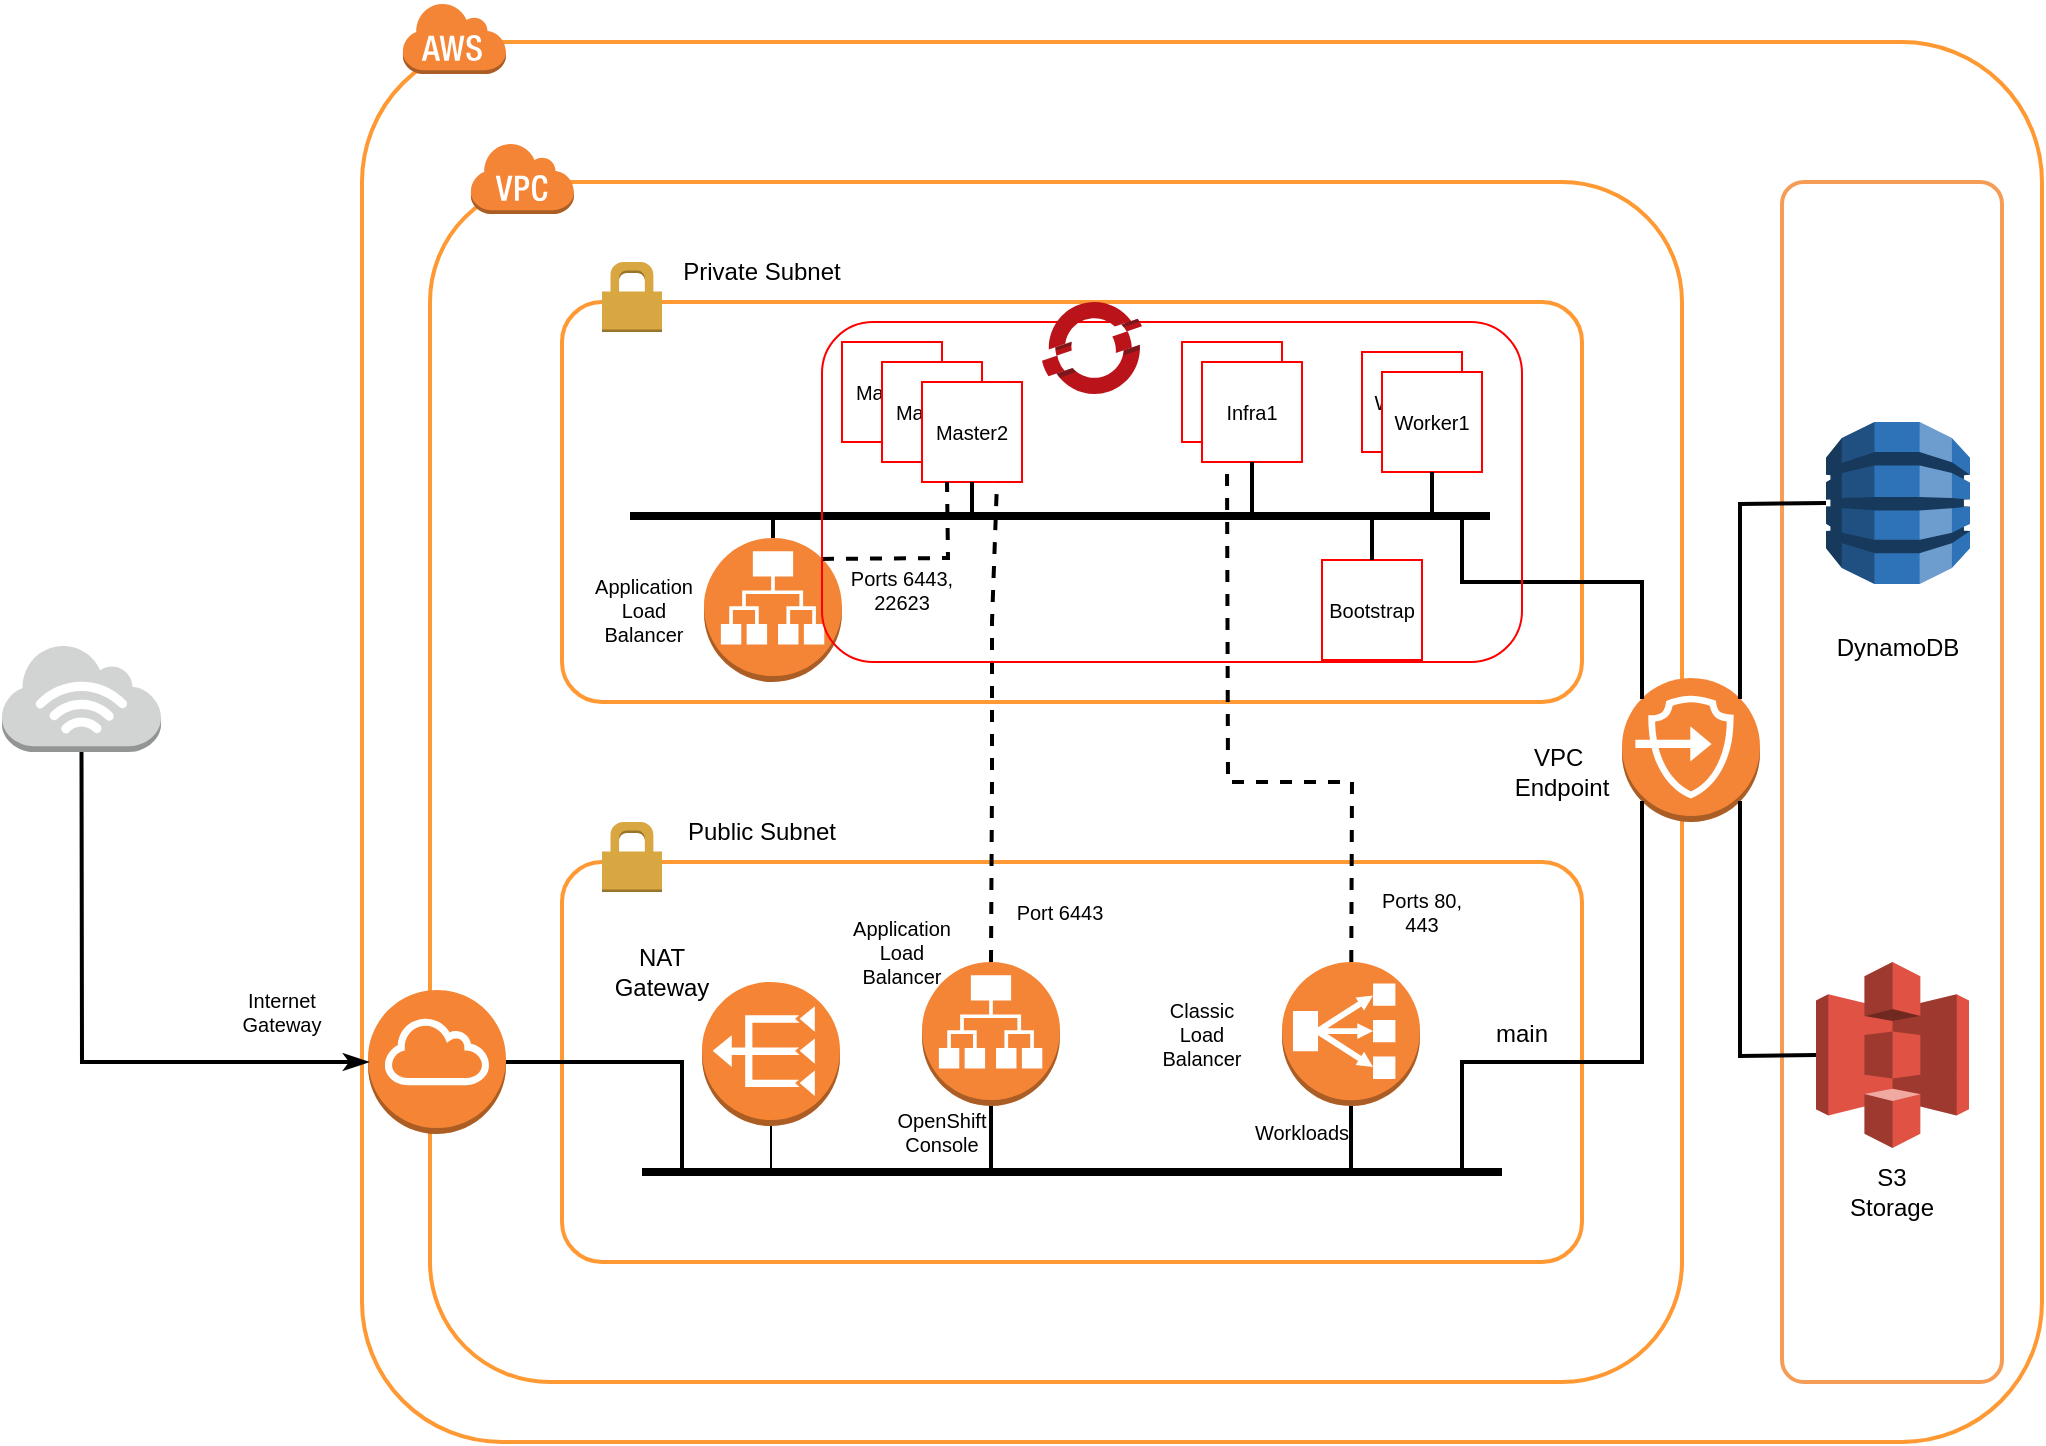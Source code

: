 <mxfile>
    <diagram id="Rc5hr2WGM002AqjLndv9" name="Page-1">
        <mxGraphModel dx="852" dy="841" grid="1" gridSize="10" guides="1" tooltips="1" connect="1" arrows="1" fold="1" page="1" pageScale="1" pageWidth="827" pageHeight="1169" math="0" shadow="0">
            <root>
                <mxCell id="0"/>
                <object label="Base" id="1">
                    <mxCell style="" parent="0"/>
                </object>
                <mxCell id="4" value="" style="rounded=1;arcSize=10;dashed=0;fillColor=none;gradientColor=none;strokeWidth=2;strokeColor=#FF9933;" parent="1" vertex="1">
                    <mxGeometry x="280" y="230" width="840" height="700" as="geometry"/>
                </mxCell>
                <mxCell id="5" value="" style="dashed=0;html=1;shape=mxgraph.aws3.cloud;fillColor=#F58536;gradientColor=none;dashed=0;" parent="1" vertex="1">
                    <mxGeometry x="300" y="210" width="52" height="36" as="geometry"/>
                </mxCell>
                <mxCell id="8" value="" style="outlineConnect=0;dashed=0;verticalLabelPosition=bottom;verticalAlign=top;align=center;html=1;shape=mxgraph.aws3.internet_3;fillColor=#D2D3D3;gradientColor=none;" parent="1" vertex="1">
                    <mxGeometry x="100" y="531" width="79.5" height="54" as="geometry"/>
                </mxCell>
                <mxCell id="41" value="" style="rounded=1;arcSize=10;strokeColor=#F59D56;fillColor=none;gradientColor=none;strokeWidth=2;" parent="1" vertex="1">
                    <mxGeometry x="990" y="300" width="110" height="600" as="geometry"/>
                </mxCell>
                <mxCell id="84" value="" style="endArrow=none;html=1;entryX=0.5;entryY=1;entryDx=0;entryDy=0;entryPerimeter=0;" edge="1" parent="1" source="28" target="23">
                    <mxGeometry width="50" height="50" relative="1" as="geometry">
                        <mxPoint x="150" y="850" as="sourcePoint"/>
                        <mxPoint x="200" y="800" as="targetPoint"/>
                    </mxGeometry>
                </mxCell>
                <object label="VPC" id="9">
                    <mxCell style="" parent="0"/>
                </object>
                <mxCell id="14" value="" style="rounded=1;arcSize=10;dashed=0;fillColor=none;gradientColor=none;strokeWidth=2;strokeColor=#FF9933;" parent="9" vertex="1">
                    <mxGeometry x="314" y="300" width="626" height="600" as="geometry"/>
                </mxCell>
                <mxCell id="15" value="" style="dashed=0;html=1;shape=mxgraph.aws3.virtual_private_cloud;fillColor=#F58536;gradientColor=none;dashed=0;" parent="9" vertex="1">
                    <mxGeometry x="334" y="280" width="52" height="36" as="geometry"/>
                </mxCell>
                <object label="Networking" id="16">
                    <mxCell parent="0"/>
                </object>
                <mxCell id="17" value="" style="rounded=1;arcSize=10;dashed=0;fillColor=none;gradientColor=none;strokeWidth=2;strokeColor=#FF9933;" parent="16" vertex="1">
                    <mxGeometry x="380" y="360" width="510" height="200" as="geometry"/>
                </mxCell>
                <mxCell id="18" value="" style="dashed=0;html=1;shape=mxgraph.aws3.permissions;fillColor=#D9A741;gradientColor=none;dashed=0;" parent="16" vertex="1">
                    <mxGeometry x="400" y="340" width="30" height="35" as="geometry"/>
                </mxCell>
                <mxCell id="19" value="" style="rounded=1;arcSize=10;dashed=0;fillColor=none;gradientColor=none;strokeWidth=2;strokeColor=#FF9933;" parent="16" vertex="1">
                    <mxGeometry x="380" y="640" width="510" height="200" as="geometry"/>
                </mxCell>
                <mxCell id="20" value="" style="dashed=0;html=1;shape=mxgraph.aws3.permissions;fillColor=#D9A741;gradientColor=none;dashed=0;" parent="16" vertex="1">
                    <mxGeometry x="400" y="620" width="30" height="35" as="geometry"/>
                </mxCell>
                <mxCell id="21" value="Private Subnet" style="text;html=1;strokeColor=none;fillColor=none;align=center;verticalAlign=middle;whiteSpace=wrap;rounded=0;" parent="16" vertex="1">
                    <mxGeometry x="430" y="330" width="100" height="30" as="geometry"/>
                </mxCell>
                <mxCell id="22" value="Public Subnet" style="text;html=1;strokeColor=none;fillColor=none;align=center;verticalAlign=middle;whiteSpace=wrap;rounded=0;" parent="16" vertex="1">
                    <mxGeometry x="430" y="610" width="100" height="30" as="geometry"/>
                </mxCell>
                <mxCell id="23" value="" style="outlineConnect=0;dashed=0;verticalLabelPosition=bottom;verticalAlign=top;align=center;html=1;shape=mxgraph.aws3.vpc_nat_gateway;fillColor=#F58534;gradientColor=none;flipV=0;flipH=1;" parent="16" vertex="1">
                    <mxGeometry x="450" y="700" width="69" height="72" as="geometry"/>
                </mxCell>
                <mxCell id="24" value="" style="outlineConnect=0;dashed=0;verticalLabelPosition=bottom;verticalAlign=top;align=center;html=1;shape=mxgraph.aws3.internet_gateway;fillColor=#F58534;gradientColor=none;" parent="16" vertex="1">
                    <mxGeometry x="283" y="704" width="69" height="72" as="geometry"/>
                </mxCell>
                <mxCell id="25" value="NAT Gateway" style="text;html=1;strokeColor=none;fillColor=none;align=center;verticalAlign=middle;whiteSpace=wrap;rounded=0;" parent="16" vertex="1">
                    <mxGeometry x="400" y="680" width="60" height="30" as="geometry"/>
                </mxCell>
                <mxCell id="27" value="" style="line;strokeWidth=4;html=1;perimeter=backbonePerimeter;points=[];outlineConnect=0;" parent="16" vertex="1">
                    <mxGeometry x="414" y="462" width="430" height="10" as="geometry"/>
                </mxCell>
                <mxCell id="28" value="" style="line;strokeWidth=4;html=1;perimeter=backbonePerimeter;points=[];outlineConnect=0;" parent="16" vertex="1">
                    <mxGeometry x="420" y="790" width="430" height="10" as="geometry"/>
                </mxCell>
                <mxCell id="30" value="" style="endArrow=classicThin;html=1;rounded=0;entryX=0;entryY=0.5;entryDx=0;entryDy=0;entryPerimeter=0;exitX=0.5;exitY=1;exitDx=0;exitDy=0;exitPerimeter=0;endFill=1;strokeWidth=2;" parent="16" source="8" target="24" edge="1">
                    <mxGeometry width="50" height="50" relative="1" as="geometry">
                        <mxPoint x="160" y="740" as="sourcePoint"/>
                        <mxPoint x="210" y="690" as="targetPoint"/>
                        <Array as="points">
                            <mxPoint x="140" y="740"/>
                        </Array>
                    </mxGeometry>
                </mxCell>
                <mxCell id="31" value="" style="endArrow=none;html=1;rounded=0;entryX=1;entryY=0.5;entryDx=0;entryDy=0;entryPerimeter=0;strokeWidth=2;" parent="16" source="28" target="24" edge="1">
                    <mxGeometry width="50" height="50" relative="1" as="geometry">
                        <mxPoint x="170" y="870" as="sourcePoint"/>
                        <mxPoint x="220" y="820" as="targetPoint"/>
                        <Array as="points">
                            <mxPoint x="440" y="740"/>
                        </Array>
                    </mxGeometry>
                </mxCell>
                <mxCell id="32" value="" style="outlineConnect=0;dashed=0;verticalLabelPosition=bottom;verticalAlign=top;align=center;html=1;shape=mxgraph.aws3.endpoints;fillColor=#F58536;gradientColor=none;" parent="16" vertex="1">
                    <mxGeometry x="910" y="548" width="69" height="72" as="geometry"/>
                </mxCell>
                <mxCell id="33" value="" style="outlineConnect=0;dashed=0;verticalLabelPosition=bottom;verticalAlign=top;align=center;html=1;shape=mxgraph.aws3.classic_load_balancer;fillColor=#F58536;gradientColor=none;" parent="16" vertex="1">
                    <mxGeometry x="740" y="690" width="69" height="72" as="geometry"/>
                </mxCell>
                <mxCell id="34" value="" style="outlineConnect=0;dashed=0;verticalLabelPosition=bottom;verticalAlign=top;align=center;html=1;shape=mxgraph.aws3.application_load_balancer;fillColor=#F58536;gradientColor=none;" parent="16" vertex="1">
                    <mxGeometry x="560" y="690" width="69" height="72" as="geometry"/>
                </mxCell>
                <mxCell id="35" value="" style="outlineConnect=0;dashed=0;verticalLabelPosition=bottom;verticalAlign=top;align=center;html=1;shape=mxgraph.aws3.application_load_balancer;fillColor=#F58536;gradientColor=none;" parent="16" vertex="1">
                    <mxGeometry x="451" y="478" width="69" height="72" as="geometry"/>
                </mxCell>
                <mxCell id="37" value="" style="endArrow=none;html=1;rounded=0;strokeWidth=2;entryX=0.145;entryY=0.145;entryDx=0;entryDy=0;entryPerimeter=0;" parent="16" source="27" target="32" edge="1">
                    <mxGeometry width="50" height="50" relative="1" as="geometry">
                        <mxPoint x="790" y="620" as="sourcePoint"/>
                        <mxPoint x="840" y="570" as="targetPoint"/>
                        <Array as="points">
                            <mxPoint x="830" y="500"/>
                            <mxPoint x="920" y="500"/>
                        </Array>
                    </mxGeometry>
                </mxCell>
                <mxCell id="38" value="" style="endArrow=none;html=1;rounded=0;strokeWidth=2;entryX=0.145;entryY=0.855;entryDx=0;entryDy=0;entryPerimeter=0;" parent="16" source="28" target="32" edge="1">
                    <mxGeometry width="50" height="50" relative="1" as="geometry">
                        <mxPoint x="800" y="760" as="sourcePoint"/>
                        <mxPoint x="850" y="710" as="targetPoint"/>
                        <Array as="points">
                            <mxPoint x="830" y="740"/>
                            <mxPoint x="920" y="740"/>
                        </Array>
                    </mxGeometry>
                </mxCell>
                <mxCell id="39" value="VPC&amp;nbsp;&lt;br&gt;Endpoint" style="text;html=1;strokeColor=none;fillColor=none;align=center;verticalAlign=middle;whiteSpace=wrap;rounded=0;" parent="16" vertex="1">
                    <mxGeometry x="850" y="580" width="60" height="30" as="geometry"/>
                </mxCell>
                <mxCell id="45" value="" style="outlineConnect=0;dashed=0;verticalLabelPosition=bottom;verticalAlign=top;align=center;html=1;shape=mxgraph.aws3.s3;fillColor=#E05243;gradientColor=none;strokeColor=#FF9933;" parent="16" vertex="1">
                    <mxGeometry x="1007" y="690" width="76.5" height="93" as="geometry"/>
                </mxCell>
                <mxCell id="46" value="S3 Storage" style="text;html=1;strokeColor=none;fillColor=none;align=center;verticalAlign=middle;whiteSpace=wrap;rounded=0;" parent="16" vertex="1">
                    <mxGeometry x="1015" y="790" width="60" height="30" as="geometry"/>
                </mxCell>
                <mxCell id="47" value="main" style="text;html=1;strokeColor=none;fillColor=none;align=center;verticalAlign=middle;whiteSpace=wrap;rounded=0;" parent="16" vertex="1">
                    <mxGeometry x="830" y="711" width="60" height="30" as="geometry"/>
                </mxCell>
                <mxCell id="48" value="" style="outlineConnect=0;dashed=0;verticalLabelPosition=bottom;verticalAlign=top;align=center;html=1;shape=mxgraph.aws3.dynamo_db;fillColor=#2E73B8;gradientColor=none;strokeColor=#FF9933;" parent="16" vertex="1">
                    <mxGeometry x="1012" y="420" width="72" height="81" as="geometry"/>
                </mxCell>
                <mxCell id="49" value="DynamoDB" style="text;html=1;strokeColor=none;fillColor=none;align=center;verticalAlign=middle;whiteSpace=wrap;rounded=0;" parent="16" vertex="1">
                    <mxGeometry x="1018" y="518" width="60" height="30" as="geometry"/>
                </mxCell>
                <mxCell id="50" value="" style="endArrow=none;html=1;rounded=0;strokeWidth=2;entryX=0;entryY=0.5;entryDx=0;entryDy=0;entryPerimeter=0;exitX=0.855;exitY=0.145;exitDx=0;exitDy=0;exitPerimeter=0;" parent="16" source="32" target="48" edge="1">
                    <mxGeometry width="50" height="50" relative="1" as="geometry">
                        <mxPoint x="1150" y="580" as="sourcePoint"/>
                        <mxPoint x="1200" y="530" as="targetPoint"/>
                        <Array as="points">
                            <mxPoint x="969" y="461"/>
                        </Array>
                    </mxGeometry>
                </mxCell>
                <mxCell id="51" value="" style="endArrow=none;html=1;rounded=0;strokeWidth=2;entryX=0.855;entryY=0.855;entryDx=0;entryDy=0;entryPerimeter=0;exitX=0;exitY=0.5;exitDx=0;exitDy=0;exitPerimeter=0;" parent="16" source="45" target="32" edge="1">
                    <mxGeometry width="50" height="50" relative="1" as="geometry">
                        <mxPoint x="1130" y="710" as="sourcePoint"/>
                        <mxPoint x="1180" y="660" as="targetPoint"/>
                        <Array as="points">
                            <mxPoint x="969" y="737"/>
                        </Array>
                    </mxGeometry>
                </mxCell>
                <mxCell id="52" value="Bootstrap" style="whiteSpace=wrap;html=1;aspect=fixed;strokeColor=#FF0000;fontSize=10;" parent="16" vertex="1">
                    <mxGeometry x="760" y="489" width="50" height="50" as="geometry"/>
                </mxCell>
                <mxCell id="53" value="Master0" style="whiteSpace=wrap;html=1;aspect=fixed;strokeColor=#FF0000;fontSize=10;" parent="16" vertex="1">
                    <mxGeometry x="520" y="380" width="50" height="50" as="geometry"/>
                </mxCell>
                <mxCell id="54" value="Master1" style="whiteSpace=wrap;html=1;aspect=fixed;strokeColor=#FF0000;fontSize=10;" parent="16" vertex="1">
                    <mxGeometry x="540" y="390" width="50" height="50" as="geometry"/>
                </mxCell>
                <mxCell id="55" value="Master2" style="whiteSpace=wrap;html=1;aspect=fixed;strokeColor=#FF0000;fontSize=10;" parent="16" vertex="1">
                    <mxGeometry x="560" y="400" width="50" height="50" as="geometry"/>
                </mxCell>
                <mxCell id="56" value="Worker0" style="whiteSpace=wrap;html=1;aspect=fixed;strokeColor=#FF0000;fontSize=10;" parent="16" vertex="1">
                    <mxGeometry x="780" y="385" width="50" height="50" as="geometry"/>
                </mxCell>
                <mxCell id="57" value="Worker1" style="whiteSpace=wrap;html=1;aspect=fixed;strokeColor=#FF0000;fontSize=10;" parent="16" vertex="1">
                    <mxGeometry x="790" y="395" width="50" height="50" as="geometry"/>
                </mxCell>
                <mxCell id="58" value="Infra0" style="whiteSpace=wrap;html=1;aspect=fixed;strokeColor=#FF0000;fontSize=10;" parent="16" vertex="1">
                    <mxGeometry x="690" y="380" width="50" height="50" as="geometry"/>
                </mxCell>
                <mxCell id="59" value="Infra1" style="whiteSpace=wrap;html=1;aspect=fixed;strokeColor=#FF0000;fontSize=10;" parent="16" vertex="1">
                    <mxGeometry x="700" y="390" width="50" height="50" as="geometry"/>
                </mxCell>
                <mxCell id="60" value="" style="endArrow=none;html=1;rounded=0;fontSize=10;strokeWidth=2;entryX=0.5;entryY=1;entryDx=0;entryDy=0;" parent="16" source="27" target="55" edge="1">
                    <mxGeometry width="50" height="50" relative="1" as="geometry">
                        <mxPoint x="100" y="330" as="sourcePoint"/>
                        <mxPoint x="150" y="280" as="targetPoint"/>
                    </mxGeometry>
                </mxCell>
                <mxCell id="61" value="" style="endArrow=none;html=1;rounded=0;fontSize=10;strokeWidth=2;entryX=0.5;entryY=1;entryDx=0;entryDy=0;" parent="16" source="27" target="57" edge="1">
                    <mxGeometry width="50" height="50" relative="1" as="geometry">
                        <mxPoint x="590" y="370" as="sourcePoint"/>
                        <mxPoint x="640" y="320" as="targetPoint"/>
                    </mxGeometry>
                </mxCell>
                <mxCell id="62" value="" style="endArrow=none;html=1;rounded=0;fontSize=10;strokeWidth=2;entryX=0.5;entryY=1;entryDx=0;entryDy=0;" parent="16" source="27" target="59" edge="1">
                    <mxGeometry width="50" height="50" relative="1" as="geometry">
                        <mxPoint x="690" y="550" as="sourcePoint"/>
                        <mxPoint x="740" y="500" as="targetPoint"/>
                    </mxGeometry>
                </mxCell>
                <mxCell id="63" value="" style="endArrow=none;html=1;rounded=0;fontSize=10;strokeWidth=2;exitX=0.5;exitY=0;exitDx=0;exitDy=0;" parent="16" source="52" target="27" edge="1">
                    <mxGeometry width="50" height="50" relative="1" as="geometry">
                        <mxPoint x="760" y="460" as="sourcePoint"/>
                        <mxPoint x="810" y="410" as="targetPoint"/>
                    </mxGeometry>
                </mxCell>
                <mxCell id="64" value="" style="endArrow=none;html=1;rounded=0;fontSize=10;strokeWidth=2;entryX=0.5;entryY=0;entryDx=0;entryDy=0;entryPerimeter=0;" parent="16" source="27" target="35" edge="1">
                    <mxGeometry width="50" height="50" relative="1" as="geometry">
                        <mxPoint x="540" y="540" as="sourcePoint"/>
                        <mxPoint x="590" y="490" as="targetPoint"/>
                    </mxGeometry>
                </mxCell>
                <mxCell id="65" value="" style="endArrow=none;html=1;rounded=0;fontSize=10;strokeWidth=2;entryX=0.5;entryY=1;entryDx=0;entryDy=0;entryPerimeter=0;" parent="16" source="28" target="33" edge="1">
                    <mxGeometry width="50" height="50" relative="1" as="geometry">
                        <mxPoint x="170" y="900" as="sourcePoint"/>
                        <mxPoint x="220" y="850" as="targetPoint"/>
                    </mxGeometry>
                </mxCell>
                <mxCell id="66" value="" style="endArrow=none;html=1;rounded=0;fontSize=10;strokeWidth=2;entryX=0.5;entryY=1;entryDx=0;entryDy=0;entryPerimeter=0;" parent="16" source="28" target="34" edge="1">
                    <mxGeometry width="50" height="50" relative="1" as="geometry">
                        <mxPoint x="600" y="870" as="sourcePoint"/>
                        <mxPoint x="650" y="820" as="targetPoint"/>
                    </mxGeometry>
                </mxCell>
                <mxCell id="67" value="Classic&lt;br&gt;Load&lt;br&gt;Balancer" style="text;html=1;strokeColor=none;fillColor=none;align=center;verticalAlign=middle;whiteSpace=wrap;rounded=0;fontSize=10;" parent="16" vertex="1">
                    <mxGeometry x="670" y="711" width="60" height="30" as="geometry"/>
                </mxCell>
                <mxCell id="68" value="Application&lt;br&gt;Load&lt;br&gt;Balancer" style="text;html=1;strokeColor=none;fillColor=none;align=center;verticalAlign=middle;whiteSpace=wrap;rounded=0;fontSize=10;" parent="16" vertex="1">
                    <mxGeometry x="391" y="499" width="60" height="30" as="geometry"/>
                </mxCell>
                <mxCell id="69" value="Application&lt;br&gt;Load&lt;br&gt;Balancer" style="text;html=1;strokeColor=none;fillColor=none;align=center;verticalAlign=middle;whiteSpace=wrap;rounded=0;fontSize=10;" parent="16" vertex="1">
                    <mxGeometry x="520" y="670" width="60" height="30" as="geometry"/>
                </mxCell>
                <mxCell id="70" value="Internet&lt;br&gt;Gateway" style="text;html=1;strokeColor=none;fillColor=none;align=center;verticalAlign=middle;whiteSpace=wrap;rounded=0;fontSize=10;" parent="16" vertex="1">
                    <mxGeometry x="210" y="700" width="60" height="30" as="geometry"/>
                </mxCell>
                <mxCell id="71" value="" style="endArrow=none;dashed=1;html=1;rounded=0;fontSize=10;strokeWidth=2;exitX=0.5;exitY=0;exitDx=0;exitDy=0;exitPerimeter=0;entryX=0.75;entryY=1;entryDx=0;entryDy=0;" parent="16" source="34" target="55" edge="1">
                    <mxGeometry width="50" height="50" relative="1" as="geometry">
                        <mxPoint x="600" y="620" as="sourcePoint"/>
                        <mxPoint x="650" y="570" as="targetPoint"/>
                        <Array as="points">
                            <mxPoint x="595" y="600"/>
                            <mxPoint x="595" y="520"/>
                        </Array>
                    </mxGeometry>
                </mxCell>
                <mxCell id="72" value="Port 6443" style="text;html=1;strokeColor=none;fillColor=none;align=center;verticalAlign=middle;whiteSpace=wrap;rounded=0;fontSize=10;" parent="16" vertex="1">
                    <mxGeometry x="599" y="650" width="60" height="30" as="geometry"/>
                </mxCell>
                <mxCell id="73" value="OpenShift&lt;br&gt;Console" style="text;html=1;strokeColor=none;fillColor=none;align=center;verticalAlign=middle;whiteSpace=wrap;rounded=0;fontSize=10;" parent="16" vertex="1">
                    <mxGeometry x="540" y="760" width="60" height="30" as="geometry"/>
                </mxCell>
                <mxCell id="74" value="Workloads" style="text;html=1;strokeColor=none;fillColor=none;align=center;verticalAlign=middle;whiteSpace=wrap;rounded=0;fontSize=10;" parent="16" vertex="1">
                    <mxGeometry x="720" y="760" width="60" height="30" as="geometry"/>
                </mxCell>
                <mxCell id="76" value="" style="endArrow=none;dashed=1;html=1;rounded=0;fontSize=10;strokeWidth=2;entryX=0.25;entryY=1;entryDx=0;entryDy=0;" parent="16" source="33" target="59" edge="1">
                    <mxGeometry width="50" height="50" relative="1" as="geometry">
                        <mxPoint x="730" y="630" as="sourcePoint"/>
                        <mxPoint x="780" y="580" as="targetPoint"/>
                        <Array as="points">
                            <mxPoint x="775" y="600"/>
                            <mxPoint x="713" y="600"/>
                        </Array>
                    </mxGeometry>
                </mxCell>
                <mxCell id="77" value="Ports 80, 443" style="text;html=1;strokeColor=none;fillColor=none;align=center;verticalAlign=middle;whiteSpace=wrap;rounded=0;fontSize=10;" parent="16" vertex="1">
                    <mxGeometry x="780" y="650" width="60" height="30" as="geometry"/>
                </mxCell>
                <mxCell id="78" value="" style="endArrow=none;dashed=1;html=1;rounded=0;fontSize=10;strokeWidth=2;entryX=0.25;entryY=1;entryDx=0;entryDy=0;exitX=0.855;exitY=0.145;exitDx=0;exitDy=0;exitPerimeter=0;" parent="16" source="35" target="55" edge="1">
                    <mxGeometry width="50" height="50" relative="1" as="geometry">
                        <mxPoint x="390" y="480" as="sourcePoint"/>
                        <mxPoint x="440" y="430" as="targetPoint"/>
                        <Array as="points">
                            <mxPoint x="573" y="488"/>
                        </Array>
                    </mxGeometry>
                </mxCell>
                <mxCell id="79" value="Ports 6443, 22623" style="text;html=1;strokeColor=none;fillColor=none;align=center;verticalAlign=middle;whiteSpace=wrap;rounded=0;fontSize=10;" parent="16" vertex="1">
                    <mxGeometry x="520" y="489" width="60" height="30" as="geometry"/>
                </mxCell>
                <mxCell id="83" value="" style="rounded=1;whiteSpace=wrap;html=1;fontSize=10;strokeColor=#FF0000;fillColor=none;" parent="16" vertex="1">
                    <mxGeometry x="510" y="370" width="350" height="170" as="geometry"/>
                </mxCell>
                <mxCell id="81" value="" style="sketch=0;aspect=fixed;html=1;points=[];align=center;image;fontSize=12;image=img/lib/mscae/OpenShift.svg;strokeColor=#FF0000;" parent="16" vertex="1">
                    <mxGeometry x="620" y="360" width="50" height="46" as="geometry"/>
                </mxCell>
            </root>
        </mxGraphModel>
    </diagram>
</mxfile>